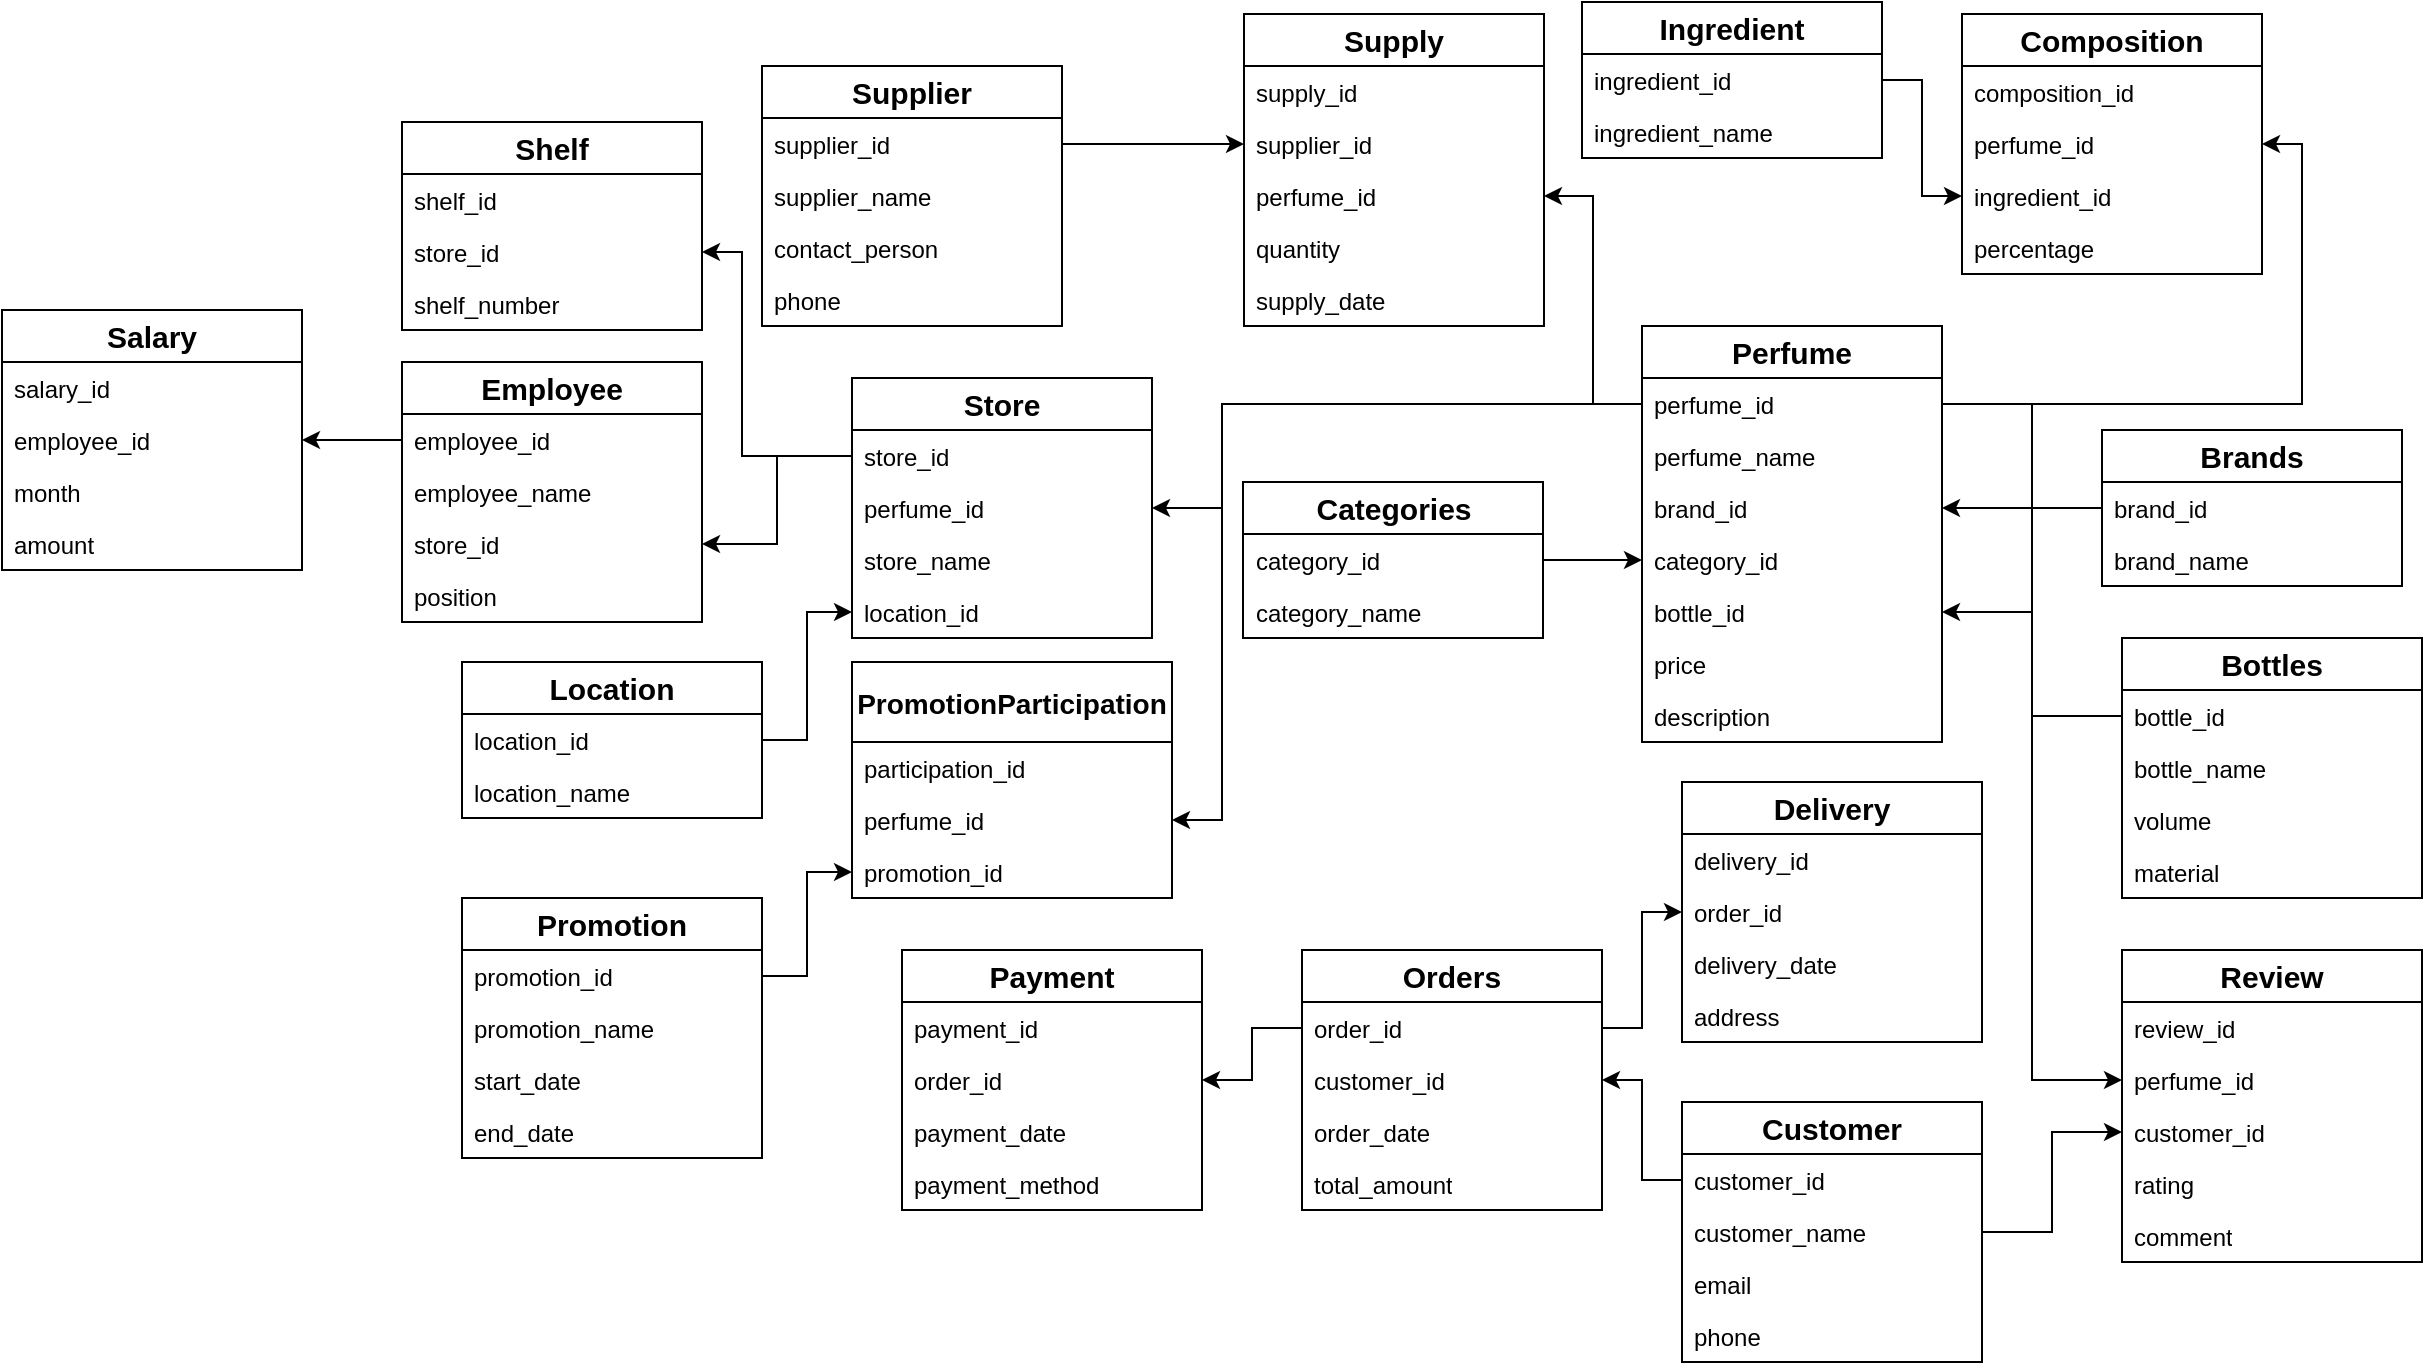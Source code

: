 <mxfile version="23.1.1" type="device">
  <diagram name="Страница — 1" id="Gbsxl66xJ5rbrWpzCi_W">
    <mxGraphModel dx="1938" dy="987" grid="1" gridSize="10" guides="1" tooltips="1" connect="1" arrows="1" fold="1" page="1" pageScale="1" pageWidth="827" pageHeight="1169" math="0" shadow="0">
      <root>
        <mxCell id="0" />
        <mxCell id="1" parent="0" />
        <mxCell id="EP35KJdqyoilTMJ6rfGE-5" value="Promotion" style="swimlane;fontStyle=1;childLayout=stackLayout;horizontal=1;startSize=26;fillColor=none;horizontalStack=0;resizeParent=1;resizeParentMax=0;resizeLast=0;collapsible=1;marginBottom=0;whiteSpace=wrap;html=1;fontSize=15;" vertex="1" parent="1">
          <mxGeometry x="700" y="538" width="150" height="130" as="geometry" />
        </mxCell>
        <mxCell id="EP35KJdqyoilTMJ6rfGE-6" value="promotion_id" style="text;strokeColor=none;fillColor=none;align=left;verticalAlign=top;spacingLeft=4;spacingRight=4;overflow=hidden;rotatable=0;points=[[0,0.5],[1,0.5]];portConstraint=eastwest;whiteSpace=wrap;html=1;" vertex="1" parent="EP35KJdqyoilTMJ6rfGE-5">
          <mxGeometry y="26" width="150" height="26" as="geometry" />
        </mxCell>
        <mxCell id="EP35KJdqyoilTMJ6rfGE-7" value="promotion_name" style="text;strokeColor=none;fillColor=none;align=left;verticalAlign=top;spacingLeft=4;spacingRight=4;overflow=hidden;rotatable=0;points=[[0,0.5],[1,0.5]];portConstraint=eastwest;whiteSpace=wrap;html=1;" vertex="1" parent="EP35KJdqyoilTMJ6rfGE-5">
          <mxGeometry y="52" width="150" height="26" as="geometry" />
        </mxCell>
        <mxCell id="EP35KJdqyoilTMJ6rfGE-8" value="start_date" style="text;strokeColor=none;fillColor=none;align=left;verticalAlign=top;spacingLeft=4;spacingRight=4;overflow=hidden;rotatable=0;points=[[0,0.5],[1,0.5]];portConstraint=eastwest;whiteSpace=wrap;html=1;" vertex="1" parent="EP35KJdqyoilTMJ6rfGE-5">
          <mxGeometry y="78" width="150" height="26" as="geometry" />
        </mxCell>
        <mxCell id="EP35KJdqyoilTMJ6rfGE-129" value="end_date" style="text;strokeColor=none;fillColor=none;align=left;verticalAlign=top;spacingLeft=4;spacingRight=4;overflow=hidden;rotatable=0;points=[[0,0.5],[1,0.5]];portConstraint=eastwest;whiteSpace=wrap;html=1;" vertex="1" parent="EP35KJdqyoilTMJ6rfGE-5">
          <mxGeometry y="104" width="150" height="26" as="geometry" />
        </mxCell>
        <mxCell id="EP35KJdqyoilTMJ6rfGE-9" value="Ingredient" style="swimlane;fontStyle=1;childLayout=stackLayout;horizontal=1;startSize=26;fillColor=none;horizontalStack=0;resizeParent=1;resizeParentMax=0;resizeLast=0;collapsible=1;marginBottom=0;whiteSpace=wrap;html=1;fontSize=15;" vertex="1" parent="1">
          <mxGeometry x="1260" y="90" width="150" height="78" as="geometry" />
        </mxCell>
        <mxCell id="EP35KJdqyoilTMJ6rfGE-10" value="ingredient_id" style="text;strokeColor=none;fillColor=none;align=left;verticalAlign=top;spacingLeft=4;spacingRight=4;overflow=hidden;rotatable=0;points=[[0,0.5],[1,0.5]];portConstraint=eastwest;whiteSpace=wrap;html=1;" vertex="1" parent="EP35KJdqyoilTMJ6rfGE-9">
          <mxGeometry y="26" width="150" height="26" as="geometry" />
        </mxCell>
        <mxCell id="EP35KJdqyoilTMJ6rfGE-11" value="ingredient_name" style="text;strokeColor=none;fillColor=none;align=left;verticalAlign=top;spacingLeft=4;spacingRight=4;overflow=hidden;rotatable=0;points=[[0,0.5],[1,0.5]];portConstraint=eastwest;whiteSpace=wrap;html=1;" vertex="1" parent="EP35KJdqyoilTMJ6rfGE-9">
          <mxGeometry y="52" width="150" height="26" as="geometry" />
        </mxCell>
        <mxCell id="EP35KJdqyoilTMJ6rfGE-13" value="Perfume" style="swimlane;fontStyle=1;childLayout=stackLayout;horizontal=1;startSize=26;fillColor=none;horizontalStack=0;resizeParent=1;resizeParentMax=0;resizeLast=0;collapsible=1;marginBottom=0;whiteSpace=wrap;html=1;fontSize=15;" vertex="1" parent="1">
          <mxGeometry x="1290" y="252" width="150" height="208" as="geometry" />
        </mxCell>
        <mxCell id="EP35KJdqyoilTMJ6rfGE-14" value="perfume_id" style="text;strokeColor=none;fillColor=none;align=left;verticalAlign=top;spacingLeft=4;spacingRight=4;overflow=hidden;rotatable=0;points=[[0,0.5],[1,0.5]];portConstraint=eastwest;whiteSpace=wrap;html=1;" vertex="1" parent="EP35KJdqyoilTMJ6rfGE-13">
          <mxGeometry y="26" width="150" height="26" as="geometry" />
        </mxCell>
        <mxCell id="EP35KJdqyoilTMJ6rfGE-15" value="perfume_name" style="text;strokeColor=none;fillColor=none;align=left;verticalAlign=top;spacingLeft=4;spacingRight=4;overflow=hidden;rotatable=0;points=[[0,0.5],[1,0.5]];portConstraint=eastwest;whiteSpace=wrap;html=1;" vertex="1" parent="EP35KJdqyoilTMJ6rfGE-13">
          <mxGeometry y="52" width="150" height="26" as="geometry" />
        </mxCell>
        <mxCell id="EP35KJdqyoilTMJ6rfGE-16" value="brand_id" style="text;strokeColor=none;fillColor=none;align=left;verticalAlign=top;spacingLeft=4;spacingRight=4;overflow=hidden;rotatable=0;points=[[0,0.5],[1,0.5]];portConstraint=eastwest;whiteSpace=wrap;html=1;" vertex="1" parent="EP35KJdqyoilTMJ6rfGE-13">
          <mxGeometry y="78" width="150" height="26" as="geometry" />
        </mxCell>
        <mxCell id="EP35KJdqyoilTMJ6rfGE-89" value="category_id" style="text;strokeColor=none;fillColor=none;align=left;verticalAlign=top;spacingLeft=4;spacingRight=4;overflow=hidden;rotatable=0;points=[[0,0.5],[1,0.5]];portConstraint=eastwest;whiteSpace=wrap;html=1;" vertex="1" parent="EP35KJdqyoilTMJ6rfGE-13">
          <mxGeometry y="104" width="150" height="26" as="geometry" />
        </mxCell>
        <mxCell id="EP35KJdqyoilTMJ6rfGE-133" value="bottle_id" style="text;strokeColor=none;fillColor=none;align=left;verticalAlign=top;spacingLeft=4;spacingRight=4;overflow=hidden;rotatable=0;points=[[0,0.5],[1,0.5]];portConstraint=eastwest;whiteSpace=wrap;html=1;" vertex="1" parent="EP35KJdqyoilTMJ6rfGE-13">
          <mxGeometry y="130" width="150" height="26" as="geometry" />
        </mxCell>
        <mxCell id="EP35KJdqyoilTMJ6rfGE-91" value="price" style="text;strokeColor=none;fillColor=none;align=left;verticalAlign=top;spacingLeft=4;spacingRight=4;overflow=hidden;rotatable=0;points=[[0,0.5],[1,0.5]];portConstraint=eastwest;whiteSpace=wrap;html=1;" vertex="1" parent="EP35KJdqyoilTMJ6rfGE-13">
          <mxGeometry y="156" width="150" height="26" as="geometry" />
        </mxCell>
        <mxCell id="EP35KJdqyoilTMJ6rfGE-92" value="description" style="text;strokeColor=none;fillColor=none;align=left;verticalAlign=top;spacingLeft=4;spacingRight=4;overflow=hidden;rotatable=0;points=[[0,0.5],[1,0.5]];portConstraint=eastwest;whiteSpace=wrap;html=1;" vertex="1" parent="EP35KJdqyoilTMJ6rfGE-13">
          <mxGeometry y="182" width="150" height="26" as="geometry" />
        </mxCell>
        <mxCell id="EP35KJdqyoilTMJ6rfGE-17" value="Shelf" style="swimlane;fontStyle=1;childLayout=stackLayout;horizontal=1;startSize=26;fillColor=none;horizontalStack=0;resizeParent=1;resizeParentMax=0;resizeLast=0;collapsible=1;marginBottom=0;whiteSpace=wrap;html=1;fontSize=15;" vertex="1" parent="1">
          <mxGeometry x="670" y="150" width="150" height="104" as="geometry" />
        </mxCell>
        <mxCell id="EP35KJdqyoilTMJ6rfGE-18" value="shelf_id" style="text;strokeColor=none;fillColor=none;align=left;verticalAlign=top;spacingLeft=4;spacingRight=4;overflow=hidden;rotatable=0;points=[[0,0.5],[1,0.5]];portConstraint=eastwest;whiteSpace=wrap;html=1;" vertex="1" parent="EP35KJdqyoilTMJ6rfGE-17">
          <mxGeometry y="26" width="150" height="26" as="geometry" />
        </mxCell>
        <mxCell id="EP35KJdqyoilTMJ6rfGE-19" value="store_id" style="text;strokeColor=none;fillColor=none;align=left;verticalAlign=top;spacingLeft=4;spacingRight=4;overflow=hidden;rotatable=0;points=[[0,0.5],[1,0.5]];portConstraint=eastwest;whiteSpace=wrap;html=1;" vertex="1" parent="EP35KJdqyoilTMJ6rfGE-17">
          <mxGeometry y="52" width="150" height="26" as="geometry" />
        </mxCell>
        <mxCell id="EP35KJdqyoilTMJ6rfGE-20" value="shelf_number" style="text;strokeColor=none;fillColor=none;align=left;verticalAlign=top;spacingLeft=4;spacingRight=4;overflow=hidden;rotatable=0;points=[[0,0.5],[1,0.5]];portConstraint=eastwest;whiteSpace=wrap;html=1;" vertex="1" parent="EP35KJdqyoilTMJ6rfGE-17">
          <mxGeometry y="78" width="150" height="26" as="geometry" />
        </mxCell>
        <mxCell id="EP35KJdqyoilTMJ6rfGE-21" value="Store" style="swimlane;fontStyle=1;childLayout=stackLayout;horizontal=1;startSize=26;fillColor=none;horizontalStack=0;resizeParent=1;resizeParentMax=0;resizeLast=0;collapsible=1;marginBottom=0;whiteSpace=wrap;html=1;fontSize=15;" vertex="1" parent="1">
          <mxGeometry x="895" y="278" width="150" height="130" as="geometry" />
        </mxCell>
        <mxCell id="EP35KJdqyoilTMJ6rfGE-22" value="store_id" style="text;strokeColor=none;fillColor=none;align=left;verticalAlign=top;spacingLeft=4;spacingRight=4;overflow=hidden;rotatable=0;points=[[0,0.5],[1,0.5]];portConstraint=eastwest;whiteSpace=wrap;html=1;" vertex="1" parent="EP35KJdqyoilTMJ6rfGE-21">
          <mxGeometry y="26" width="150" height="26" as="geometry" />
        </mxCell>
        <mxCell id="EP35KJdqyoilTMJ6rfGE-35" value="perfume_id" style="text;strokeColor=none;fillColor=none;align=left;verticalAlign=top;spacingLeft=4;spacingRight=4;overflow=hidden;rotatable=0;points=[[0,0.5],[1,0.5]];portConstraint=eastwest;whiteSpace=wrap;html=1;" vertex="1" parent="EP35KJdqyoilTMJ6rfGE-21">
          <mxGeometry y="52" width="150" height="26" as="geometry" />
        </mxCell>
        <mxCell id="EP35KJdqyoilTMJ6rfGE-23" value="store_name" style="text;strokeColor=none;fillColor=none;align=left;verticalAlign=top;spacingLeft=4;spacingRight=4;overflow=hidden;rotatable=0;points=[[0,0.5],[1,0.5]];portConstraint=eastwest;whiteSpace=wrap;html=1;" vertex="1" parent="EP35KJdqyoilTMJ6rfGE-21">
          <mxGeometry y="78" width="150" height="26" as="geometry" />
        </mxCell>
        <mxCell id="EP35KJdqyoilTMJ6rfGE-24" value="location_id" style="text;strokeColor=none;fillColor=none;align=left;verticalAlign=top;spacingLeft=4;spacingRight=4;overflow=hidden;rotatable=0;points=[[0,0.5],[1,0.5]];portConstraint=eastwest;whiteSpace=wrap;html=1;" vertex="1" parent="EP35KJdqyoilTMJ6rfGE-21">
          <mxGeometry y="104" width="150" height="26" as="geometry" />
        </mxCell>
        <mxCell id="EP35KJdqyoilTMJ6rfGE-25" value="&lt;font style=&quot;font-size: 14px;&quot;&gt;PromotionParticipation&lt;/font&gt;" style="swimlane;fontStyle=1;childLayout=stackLayout;horizontal=1;startSize=40;fillColor=none;horizontalStack=0;resizeParent=1;resizeParentMax=0;resizeLast=0;collapsible=1;marginBottom=0;whiteSpace=wrap;html=1;fontSize=15;" vertex="1" parent="1">
          <mxGeometry x="895" y="420" width="160" height="118" as="geometry" />
        </mxCell>
        <mxCell id="EP35KJdqyoilTMJ6rfGE-26" value="participation_id" style="text;strokeColor=none;fillColor=none;align=left;verticalAlign=top;spacingLeft=4;spacingRight=4;overflow=hidden;rotatable=0;points=[[0,0.5],[1,0.5]];portConstraint=eastwest;whiteSpace=wrap;html=1;" vertex="1" parent="EP35KJdqyoilTMJ6rfGE-25">
          <mxGeometry y="40" width="160" height="26" as="geometry" />
        </mxCell>
        <mxCell id="EP35KJdqyoilTMJ6rfGE-27" value="perfume_id" style="text;strokeColor=none;fillColor=none;align=left;verticalAlign=top;spacingLeft=4;spacingRight=4;overflow=hidden;rotatable=0;points=[[0,0.5],[1,0.5]];portConstraint=eastwest;whiteSpace=wrap;html=1;" vertex="1" parent="EP35KJdqyoilTMJ6rfGE-25">
          <mxGeometry y="66" width="160" height="26" as="geometry" />
        </mxCell>
        <mxCell id="EP35KJdqyoilTMJ6rfGE-28" value="promotion_id" style="text;strokeColor=none;fillColor=none;align=left;verticalAlign=top;spacingLeft=4;spacingRight=4;overflow=hidden;rotatable=0;points=[[0,0.5],[1,0.5]];portConstraint=eastwest;whiteSpace=wrap;html=1;" vertex="1" parent="EP35KJdqyoilTMJ6rfGE-25">
          <mxGeometry y="92" width="160" height="26" as="geometry" />
        </mxCell>
        <mxCell id="EP35KJdqyoilTMJ6rfGE-29" value="Delivery" style="swimlane;fontStyle=1;childLayout=stackLayout;horizontal=1;startSize=26;fillColor=none;horizontalStack=0;resizeParent=1;resizeParentMax=0;resizeLast=0;collapsible=1;marginBottom=0;whiteSpace=wrap;html=1;fontSize=15;" vertex="1" parent="1">
          <mxGeometry x="1310" y="480" width="150" height="130" as="geometry" />
        </mxCell>
        <mxCell id="EP35KJdqyoilTMJ6rfGE-30" value="delivery_id" style="text;strokeColor=none;fillColor=none;align=left;verticalAlign=top;spacingLeft=4;spacingRight=4;overflow=hidden;rotatable=0;points=[[0,0.5],[1,0.5]];portConstraint=eastwest;whiteSpace=wrap;html=1;" vertex="1" parent="EP35KJdqyoilTMJ6rfGE-29">
          <mxGeometry y="26" width="150" height="26" as="geometry" />
        </mxCell>
        <mxCell id="EP35KJdqyoilTMJ6rfGE-31" value="order_id" style="text;strokeColor=none;fillColor=none;align=left;verticalAlign=top;spacingLeft=4;spacingRight=4;overflow=hidden;rotatable=0;points=[[0,0.5],[1,0.5]];portConstraint=eastwest;whiteSpace=wrap;html=1;" vertex="1" parent="EP35KJdqyoilTMJ6rfGE-29">
          <mxGeometry y="52" width="150" height="26" as="geometry" />
        </mxCell>
        <mxCell id="EP35KJdqyoilTMJ6rfGE-32" value="delivery_date" style="text;strokeColor=none;fillColor=none;align=left;verticalAlign=top;spacingLeft=4;spacingRight=4;overflow=hidden;rotatable=0;points=[[0,0.5],[1,0.5]];portConstraint=eastwest;whiteSpace=wrap;html=1;" vertex="1" parent="EP35KJdqyoilTMJ6rfGE-29">
          <mxGeometry y="78" width="150" height="26" as="geometry" />
        </mxCell>
        <mxCell id="EP35KJdqyoilTMJ6rfGE-108" value="address" style="text;strokeColor=none;fillColor=none;align=left;verticalAlign=top;spacingLeft=4;spacingRight=4;overflow=hidden;rotatable=0;points=[[0,0.5],[1,0.5]];portConstraint=eastwest;whiteSpace=wrap;html=1;" vertex="1" parent="EP35KJdqyoilTMJ6rfGE-29">
          <mxGeometry y="104" width="150" height="26" as="geometry" />
        </mxCell>
        <mxCell id="EP35KJdqyoilTMJ6rfGE-33" value="Location" style="swimlane;fontStyle=1;childLayout=stackLayout;horizontal=1;startSize=26;fillColor=none;horizontalStack=0;resizeParent=1;resizeParentMax=0;resizeLast=0;collapsible=1;marginBottom=0;whiteSpace=wrap;html=1;fontSize=15;" vertex="1" parent="1">
          <mxGeometry x="700" y="420" width="150" height="78" as="geometry" />
        </mxCell>
        <mxCell id="EP35KJdqyoilTMJ6rfGE-34" value="location_id" style="text;strokeColor=none;fillColor=none;align=left;verticalAlign=top;spacingLeft=4;spacingRight=4;overflow=hidden;rotatable=0;points=[[0,0.5],[1,0.5]];portConstraint=eastwest;whiteSpace=wrap;html=1;" vertex="1" parent="EP35KJdqyoilTMJ6rfGE-33">
          <mxGeometry y="26" width="150" height="26" as="geometry" />
        </mxCell>
        <mxCell id="EP35KJdqyoilTMJ6rfGE-142" value="location_name" style="text;strokeColor=none;fillColor=none;align=left;verticalAlign=top;spacingLeft=4;spacingRight=4;overflow=hidden;rotatable=0;points=[[0,0.5],[1,0.5]];portConstraint=eastwest;whiteSpace=wrap;html=1;" vertex="1" parent="EP35KJdqyoilTMJ6rfGE-33">
          <mxGeometry y="52" width="150" height="26" as="geometry" />
        </mxCell>
        <mxCell id="EP35KJdqyoilTMJ6rfGE-37" value="Salary" style="swimlane;fontStyle=1;childLayout=stackLayout;horizontal=1;startSize=26;fillColor=none;horizontalStack=0;resizeParent=1;resizeParentMax=0;resizeLast=0;collapsible=1;marginBottom=0;whiteSpace=wrap;html=1;fontSize=15;" vertex="1" parent="1">
          <mxGeometry x="470" y="244" width="150" height="130" as="geometry" />
        </mxCell>
        <mxCell id="EP35KJdqyoilTMJ6rfGE-39" value="salary_id" style="text;strokeColor=none;fillColor=none;align=left;verticalAlign=top;spacingLeft=4;spacingRight=4;overflow=hidden;rotatable=0;points=[[0,0.5],[1,0.5]];portConstraint=eastwest;whiteSpace=wrap;html=1;" vertex="1" parent="EP35KJdqyoilTMJ6rfGE-37">
          <mxGeometry y="26" width="150" height="26" as="geometry" />
        </mxCell>
        <mxCell id="EP35KJdqyoilTMJ6rfGE-87" value="employee_id" style="text;strokeColor=none;fillColor=none;align=left;verticalAlign=top;spacingLeft=4;spacingRight=4;overflow=hidden;rotatable=0;points=[[0,0.5],[1,0.5]];portConstraint=eastwest;whiteSpace=wrap;html=1;" vertex="1" parent="EP35KJdqyoilTMJ6rfGE-37">
          <mxGeometry y="52" width="150" height="26" as="geometry" />
        </mxCell>
        <mxCell id="EP35KJdqyoilTMJ6rfGE-40" value="month" style="text;strokeColor=none;fillColor=none;align=left;verticalAlign=top;spacingLeft=4;spacingRight=4;overflow=hidden;rotatable=0;points=[[0,0.5],[1,0.5]];portConstraint=eastwest;whiteSpace=wrap;html=1;" vertex="1" parent="EP35KJdqyoilTMJ6rfGE-37">
          <mxGeometry y="78" width="150" height="26" as="geometry" />
        </mxCell>
        <mxCell id="EP35KJdqyoilTMJ6rfGE-118" value="amount" style="text;strokeColor=none;fillColor=none;align=left;verticalAlign=top;spacingLeft=4;spacingRight=4;overflow=hidden;rotatable=0;points=[[0,0.5],[1,0.5]];portConstraint=eastwest;whiteSpace=wrap;html=1;" vertex="1" parent="EP35KJdqyoilTMJ6rfGE-37">
          <mxGeometry y="104" width="150" height="26" as="geometry" />
        </mxCell>
        <mxCell id="EP35KJdqyoilTMJ6rfGE-41" value="Employee" style="swimlane;fontStyle=1;childLayout=stackLayout;horizontal=1;startSize=26;fillColor=none;horizontalStack=0;resizeParent=1;resizeParentMax=0;resizeLast=0;collapsible=1;marginBottom=0;whiteSpace=wrap;html=1;fontSize=15;" vertex="1" parent="1">
          <mxGeometry x="670" y="270" width="150" height="130" as="geometry" />
        </mxCell>
        <mxCell id="EP35KJdqyoilTMJ6rfGE-42" value="employee_id" style="text;strokeColor=none;fillColor=none;align=left;verticalAlign=top;spacingLeft=4;spacingRight=4;overflow=hidden;rotatable=0;points=[[0,0.5],[1,0.5]];portConstraint=eastwest;whiteSpace=wrap;html=1;" vertex="1" parent="EP35KJdqyoilTMJ6rfGE-41">
          <mxGeometry y="26" width="150" height="26" as="geometry" />
        </mxCell>
        <mxCell id="EP35KJdqyoilTMJ6rfGE-43" value="employee_name" style="text;strokeColor=none;fillColor=none;align=left;verticalAlign=top;spacingLeft=4;spacingRight=4;overflow=hidden;rotatable=0;points=[[0,0.5],[1,0.5]];portConstraint=eastwest;whiteSpace=wrap;html=1;" vertex="1" parent="EP35KJdqyoilTMJ6rfGE-41">
          <mxGeometry y="52" width="150" height="26" as="geometry" />
        </mxCell>
        <mxCell id="EP35KJdqyoilTMJ6rfGE-139" value="store_id" style="text;strokeColor=none;fillColor=none;align=left;verticalAlign=top;spacingLeft=4;spacingRight=4;overflow=hidden;rotatable=0;points=[[0,0.5],[1,0.5]];portConstraint=eastwest;whiteSpace=wrap;html=1;" vertex="1" parent="EP35KJdqyoilTMJ6rfGE-41">
          <mxGeometry y="78" width="150" height="26" as="geometry" />
        </mxCell>
        <mxCell id="EP35KJdqyoilTMJ6rfGE-44" value="position" style="text;strokeColor=none;fillColor=none;align=left;verticalAlign=top;spacingLeft=4;spacingRight=4;overflow=hidden;rotatable=0;points=[[0,0.5],[1,0.5]];portConstraint=eastwest;whiteSpace=wrap;html=1;" vertex="1" parent="EP35KJdqyoilTMJ6rfGE-41">
          <mxGeometry y="104" width="150" height="26" as="geometry" />
        </mxCell>
        <mxCell id="EP35KJdqyoilTMJ6rfGE-45" value="Orders" style="swimlane;fontStyle=1;childLayout=stackLayout;horizontal=1;startSize=26;fillColor=none;horizontalStack=0;resizeParent=1;resizeParentMax=0;resizeLast=0;collapsible=1;marginBottom=0;whiteSpace=wrap;html=1;fontSize=15;" vertex="1" parent="1">
          <mxGeometry x="1120" y="564" width="150" height="130" as="geometry" />
        </mxCell>
        <mxCell id="EP35KJdqyoilTMJ6rfGE-46" value="order_id" style="text;strokeColor=none;fillColor=none;align=left;verticalAlign=top;spacingLeft=4;spacingRight=4;overflow=hidden;rotatable=0;points=[[0,0.5],[1,0.5]];portConstraint=eastwest;whiteSpace=wrap;html=1;" vertex="1" parent="EP35KJdqyoilTMJ6rfGE-45">
          <mxGeometry y="26" width="150" height="26" as="geometry" />
        </mxCell>
        <mxCell id="EP35KJdqyoilTMJ6rfGE-47" value="customer_id" style="text;strokeColor=none;fillColor=none;align=left;verticalAlign=top;spacingLeft=4;spacingRight=4;overflow=hidden;rotatable=0;points=[[0,0.5],[1,0.5]];portConstraint=eastwest;whiteSpace=wrap;html=1;" vertex="1" parent="EP35KJdqyoilTMJ6rfGE-45">
          <mxGeometry y="52" width="150" height="26" as="geometry" />
        </mxCell>
        <mxCell id="EP35KJdqyoilTMJ6rfGE-48" value="order_date" style="text;strokeColor=none;fillColor=none;align=left;verticalAlign=top;spacingLeft=4;spacingRight=4;overflow=hidden;rotatable=0;points=[[0,0.5],[1,0.5]];portConstraint=eastwest;whiteSpace=wrap;html=1;" vertex="1" parent="EP35KJdqyoilTMJ6rfGE-45">
          <mxGeometry y="78" width="150" height="26" as="geometry" />
        </mxCell>
        <mxCell id="EP35KJdqyoilTMJ6rfGE-106" value="total_amount" style="text;strokeColor=none;fillColor=none;align=left;verticalAlign=top;spacingLeft=4;spacingRight=4;overflow=hidden;rotatable=0;points=[[0,0.5],[1,0.5]];portConstraint=eastwest;whiteSpace=wrap;html=1;" vertex="1" parent="EP35KJdqyoilTMJ6rfGE-45">
          <mxGeometry y="104" width="150" height="26" as="geometry" />
        </mxCell>
        <mxCell id="EP35KJdqyoilTMJ6rfGE-49" value="Bottles" style="swimlane;fontStyle=1;childLayout=stackLayout;horizontal=1;startSize=26;fillColor=none;horizontalStack=0;resizeParent=1;resizeParentMax=0;resizeLast=0;collapsible=1;marginBottom=0;whiteSpace=wrap;html=1;fontSize=15;" vertex="1" parent="1">
          <mxGeometry x="1530" y="408" width="150" height="130" as="geometry" />
        </mxCell>
        <mxCell id="EP35KJdqyoilTMJ6rfGE-50" value="bottle_id" style="text;strokeColor=none;fillColor=none;align=left;verticalAlign=top;spacingLeft=4;spacingRight=4;overflow=hidden;rotatable=0;points=[[0,0.5],[1,0.5]];portConstraint=eastwest;whiteSpace=wrap;html=1;" vertex="1" parent="EP35KJdqyoilTMJ6rfGE-49">
          <mxGeometry y="26" width="150" height="26" as="geometry" />
        </mxCell>
        <mxCell id="EP35KJdqyoilTMJ6rfGE-51" value="bottle_name" style="text;strokeColor=none;fillColor=none;align=left;verticalAlign=top;spacingLeft=4;spacingRight=4;overflow=hidden;rotatable=0;points=[[0,0.5],[1,0.5]];portConstraint=eastwest;whiteSpace=wrap;html=1;" vertex="1" parent="EP35KJdqyoilTMJ6rfGE-49">
          <mxGeometry y="52" width="150" height="26" as="geometry" />
        </mxCell>
        <mxCell id="EP35KJdqyoilTMJ6rfGE-52" value="volume" style="text;strokeColor=none;fillColor=none;align=left;verticalAlign=top;spacingLeft=4;spacingRight=4;overflow=hidden;rotatable=0;points=[[0,0.5],[1,0.5]];portConstraint=eastwest;whiteSpace=wrap;html=1;" vertex="1" parent="EP35KJdqyoilTMJ6rfGE-49">
          <mxGeometry y="78" width="150" height="26" as="geometry" />
        </mxCell>
        <mxCell id="EP35KJdqyoilTMJ6rfGE-95" value="material" style="text;strokeColor=none;fillColor=none;align=left;verticalAlign=top;spacingLeft=4;spacingRight=4;overflow=hidden;rotatable=0;points=[[0,0.5],[1,0.5]];portConstraint=eastwest;whiteSpace=wrap;html=1;" vertex="1" parent="EP35KJdqyoilTMJ6rfGE-49">
          <mxGeometry y="104" width="150" height="26" as="geometry" />
        </mxCell>
        <mxCell id="EP35KJdqyoilTMJ6rfGE-55" value="Brands" style="swimlane;fontStyle=1;childLayout=stackLayout;horizontal=1;startSize=26;fillColor=none;horizontalStack=0;resizeParent=1;resizeParentMax=0;resizeLast=0;collapsible=1;marginBottom=0;whiteSpace=wrap;html=1;fontSize=15;" vertex="1" parent="1">
          <mxGeometry x="1520" y="304" width="150" height="78" as="geometry" />
        </mxCell>
        <mxCell id="EP35KJdqyoilTMJ6rfGE-56" value="brand_id" style="text;strokeColor=none;fillColor=none;align=left;verticalAlign=top;spacingLeft=4;spacingRight=4;overflow=hidden;rotatable=0;points=[[0,0.5],[1,0.5]];portConstraint=eastwest;whiteSpace=wrap;html=1;" vertex="1" parent="EP35KJdqyoilTMJ6rfGE-55">
          <mxGeometry y="26" width="150" height="26" as="geometry" />
        </mxCell>
        <mxCell id="EP35KJdqyoilTMJ6rfGE-57" value="brand_name" style="text;strokeColor=none;fillColor=none;align=left;verticalAlign=top;spacingLeft=4;spacingRight=4;overflow=hidden;rotatable=0;points=[[0,0.5],[1,0.5]];portConstraint=eastwest;whiteSpace=wrap;html=1;" vertex="1" parent="EP35KJdqyoilTMJ6rfGE-55">
          <mxGeometry y="52" width="150" height="26" as="geometry" />
        </mxCell>
        <mxCell id="EP35KJdqyoilTMJ6rfGE-59" value="Categories" style="swimlane;fontStyle=1;childLayout=stackLayout;horizontal=1;startSize=26;fillColor=none;horizontalStack=0;resizeParent=1;resizeParentMax=0;resizeLast=0;collapsible=1;marginBottom=0;whiteSpace=wrap;html=1;fontSize=15;" vertex="1" parent="1">
          <mxGeometry x="1090.5" y="330" width="150" height="78" as="geometry" />
        </mxCell>
        <mxCell id="EP35KJdqyoilTMJ6rfGE-60" value="category_id" style="text;strokeColor=none;fillColor=none;align=left;verticalAlign=top;spacingLeft=4;spacingRight=4;overflow=hidden;rotatable=0;points=[[0,0.5],[1,0.5]];portConstraint=eastwest;whiteSpace=wrap;html=1;" vertex="1" parent="EP35KJdqyoilTMJ6rfGE-59">
          <mxGeometry y="26" width="150" height="26" as="geometry" />
        </mxCell>
        <mxCell id="EP35KJdqyoilTMJ6rfGE-61" value="category_name" style="text;strokeColor=none;fillColor=none;align=left;verticalAlign=top;spacingLeft=4;spacingRight=4;overflow=hidden;rotatable=0;points=[[0,0.5],[1,0.5]];portConstraint=eastwest;whiteSpace=wrap;html=1;" vertex="1" parent="EP35KJdqyoilTMJ6rfGE-59">
          <mxGeometry y="52" width="150" height="26" as="geometry" />
        </mxCell>
        <mxCell id="EP35KJdqyoilTMJ6rfGE-63" value="Customer" style="swimlane;fontStyle=1;childLayout=stackLayout;horizontal=1;startSize=26;fillColor=none;horizontalStack=0;resizeParent=1;resizeParentMax=0;resizeLast=0;collapsible=1;marginBottom=0;whiteSpace=wrap;html=1;fontSize=15;" vertex="1" parent="1">
          <mxGeometry x="1310" y="640" width="150" height="130" as="geometry" />
        </mxCell>
        <mxCell id="EP35KJdqyoilTMJ6rfGE-64" value="customer_id" style="text;strokeColor=none;fillColor=none;align=left;verticalAlign=top;spacingLeft=4;spacingRight=4;overflow=hidden;rotatable=0;points=[[0,0.5],[1,0.5]];portConstraint=eastwest;whiteSpace=wrap;html=1;" vertex="1" parent="EP35KJdqyoilTMJ6rfGE-63">
          <mxGeometry y="26" width="150" height="26" as="geometry" />
        </mxCell>
        <mxCell id="EP35KJdqyoilTMJ6rfGE-65" value="customer_name" style="text;strokeColor=none;fillColor=none;align=left;verticalAlign=top;spacingLeft=4;spacingRight=4;overflow=hidden;rotatable=0;points=[[0,0.5],[1,0.5]];portConstraint=eastwest;whiteSpace=wrap;html=1;" vertex="1" parent="EP35KJdqyoilTMJ6rfGE-63">
          <mxGeometry y="52" width="150" height="26" as="geometry" />
        </mxCell>
        <mxCell id="EP35KJdqyoilTMJ6rfGE-66" value="email" style="text;strokeColor=none;fillColor=none;align=left;verticalAlign=top;spacingLeft=4;spacingRight=4;overflow=hidden;rotatable=0;points=[[0,0.5],[1,0.5]];portConstraint=eastwest;whiteSpace=wrap;html=1;" vertex="1" parent="EP35KJdqyoilTMJ6rfGE-63">
          <mxGeometry y="78" width="150" height="26" as="geometry" />
        </mxCell>
        <mxCell id="EP35KJdqyoilTMJ6rfGE-101" value="phone" style="text;strokeColor=none;fillColor=none;align=left;verticalAlign=top;spacingLeft=4;spacingRight=4;overflow=hidden;rotatable=0;points=[[0,0.5],[1,0.5]];portConstraint=eastwest;whiteSpace=wrap;html=1;" vertex="1" parent="EP35KJdqyoilTMJ6rfGE-63">
          <mxGeometry y="104" width="150" height="26" as="geometry" />
        </mxCell>
        <mxCell id="EP35KJdqyoilTMJ6rfGE-67" value="Composition" style="swimlane;fontStyle=1;childLayout=stackLayout;horizontal=1;startSize=26;fillColor=none;horizontalStack=0;resizeParent=1;resizeParentMax=0;resizeLast=0;collapsible=1;marginBottom=0;whiteSpace=wrap;html=1;fontSize=15;" vertex="1" parent="1">
          <mxGeometry x="1450" y="96" width="150" height="130" as="geometry" />
        </mxCell>
        <mxCell id="EP35KJdqyoilTMJ6rfGE-68" value="composition_id" style="text;strokeColor=none;fillColor=none;align=left;verticalAlign=top;spacingLeft=4;spacingRight=4;overflow=hidden;rotatable=0;points=[[0,0.5],[1,0.5]];portConstraint=eastwest;whiteSpace=wrap;html=1;" vertex="1" parent="EP35KJdqyoilTMJ6rfGE-67">
          <mxGeometry y="26" width="150" height="26" as="geometry" />
        </mxCell>
        <mxCell id="EP35KJdqyoilTMJ6rfGE-69" value="perfume_id" style="text;strokeColor=none;fillColor=none;align=left;verticalAlign=top;spacingLeft=4;spacingRight=4;overflow=hidden;rotatable=0;points=[[0,0.5],[1,0.5]];portConstraint=eastwest;whiteSpace=wrap;html=1;" vertex="1" parent="EP35KJdqyoilTMJ6rfGE-67">
          <mxGeometry y="52" width="150" height="26" as="geometry" />
        </mxCell>
        <mxCell id="EP35KJdqyoilTMJ6rfGE-70" value="ingredient_id" style="text;strokeColor=none;fillColor=none;align=left;verticalAlign=top;spacingLeft=4;spacingRight=4;overflow=hidden;rotatable=0;points=[[0,0.5],[1,0.5]];portConstraint=eastwest;whiteSpace=wrap;html=1;" vertex="1" parent="EP35KJdqyoilTMJ6rfGE-67">
          <mxGeometry y="78" width="150" height="26" as="geometry" />
        </mxCell>
        <mxCell id="EP35KJdqyoilTMJ6rfGE-97" value="percentage" style="text;strokeColor=none;fillColor=none;align=left;verticalAlign=top;spacingLeft=4;spacingRight=4;overflow=hidden;rotatable=0;points=[[0,0.5],[1,0.5]];portConstraint=eastwest;whiteSpace=wrap;html=1;" vertex="1" parent="EP35KJdqyoilTMJ6rfGE-67">
          <mxGeometry y="104" width="150" height="26" as="geometry" />
        </mxCell>
        <mxCell id="EP35KJdqyoilTMJ6rfGE-71" value="Review" style="swimlane;fontStyle=1;childLayout=stackLayout;horizontal=1;startSize=26;fillColor=none;horizontalStack=0;resizeParent=1;resizeParentMax=0;resizeLast=0;collapsible=1;marginBottom=0;whiteSpace=wrap;html=1;fontSize=15;" vertex="1" parent="1">
          <mxGeometry x="1530" y="564" width="150" height="156" as="geometry" />
        </mxCell>
        <mxCell id="EP35KJdqyoilTMJ6rfGE-72" value="review_id" style="text;strokeColor=none;fillColor=none;align=left;verticalAlign=top;spacingLeft=4;spacingRight=4;overflow=hidden;rotatable=0;points=[[0,0.5],[1,0.5]];portConstraint=eastwest;whiteSpace=wrap;html=1;" vertex="1" parent="EP35KJdqyoilTMJ6rfGE-71">
          <mxGeometry y="26" width="150" height="26" as="geometry" />
        </mxCell>
        <mxCell id="EP35KJdqyoilTMJ6rfGE-73" value="perfume_id" style="text;strokeColor=none;fillColor=none;align=left;verticalAlign=top;spacingLeft=4;spacingRight=4;overflow=hidden;rotatable=0;points=[[0,0.5],[1,0.5]];portConstraint=eastwest;whiteSpace=wrap;html=1;" vertex="1" parent="EP35KJdqyoilTMJ6rfGE-71">
          <mxGeometry y="52" width="150" height="26" as="geometry" />
        </mxCell>
        <mxCell id="EP35KJdqyoilTMJ6rfGE-74" value="customer_id" style="text;strokeColor=none;fillColor=none;align=left;verticalAlign=top;spacingLeft=4;spacingRight=4;overflow=hidden;rotatable=0;points=[[0,0.5],[1,0.5]];portConstraint=eastwest;whiteSpace=wrap;html=1;" vertex="1" parent="EP35KJdqyoilTMJ6rfGE-71">
          <mxGeometry y="78" width="150" height="26" as="geometry" />
        </mxCell>
        <mxCell id="EP35KJdqyoilTMJ6rfGE-112" value="rating" style="text;strokeColor=none;fillColor=none;align=left;verticalAlign=top;spacingLeft=4;spacingRight=4;overflow=hidden;rotatable=0;points=[[0,0.5],[1,0.5]];portConstraint=eastwest;whiteSpace=wrap;html=1;" vertex="1" parent="EP35KJdqyoilTMJ6rfGE-71">
          <mxGeometry y="104" width="150" height="26" as="geometry" />
        </mxCell>
        <mxCell id="EP35KJdqyoilTMJ6rfGE-113" value="comment" style="text;strokeColor=none;fillColor=none;align=left;verticalAlign=top;spacingLeft=4;spacingRight=4;overflow=hidden;rotatable=0;points=[[0,0.5],[1,0.5]];portConstraint=eastwest;whiteSpace=wrap;html=1;" vertex="1" parent="EP35KJdqyoilTMJ6rfGE-71">
          <mxGeometry y="130" width="150" height="26" as="geometry" />
        </mxCell>
        <mxCell id="EP35KJdqyoilTMJ6rfGE-75" value="Payment" style="swimlane;fontStyle=1;childLayout=stackLayout;horizontal=1;startSize=26;fillColor=none;horizontalStack=0;resizeParent=1;resizeParentMax=0;resizeLast=0;collapsible=1;marginBottom=0;whiteSpace=wrap;html=1;fontSize=15;" vertex="1" parent="1">
          <mxGeometry x="920" y="564" width="150" height="130" as="geometry" />
        </mxCell>
        <mxCell id="EP35KJdqyoilTMJ6rfGE-76" value="payment_id" style="text;strokeColor=none;fillColor=none;align=left;verticalAlign=top;spacingLeft=4;spacingRight=4;overflow=hidden;rotatable=0;points=[[0,0.5],[1,0.5]];portConstraint=eastwest;whiteSpace=wrap;html=1;" vertex="1" parent="EP35KJdqyoilTMJ6rfGE-75">
          <mxGeometry y="26" width="150" height="26" as="geometry" />
        </mxCell>
        <mxCell id="EP35KJdqyoilTMJ6rfGE-77" value="order_id" style="text;strokeColor=none;fillColor=none;align=left;verticalAlign=top;spacingLeft=4;spacingRight=4;overflow=hidden;rotatable=0;points=[[0,0.5],[1,0.5]];portConstraint=eastwest;whiteSpace=wrap;html=1;" vertex="1" parent="EP35KJdqyoilTMJ6rfGE-75">
          <mxGeometry y="52" width="150" height="26" as="geometry" />
        </mxCell>
        <mxCell id="EP35KJdqyoilTMJ6rfGE-78" value="payment_date" style="text;strokeColor=none;fillColor=none;align=left;verticalAlign=top;spacingLeft=4;spacingRight=4;overflow=hidden;rotatable=0;points=[[0,0.5],[1,0.5]];portConstraint=eastwest;whiteSpace=wrap;html=1;" vertex="1" parent="EP35KJdqyoilTMJ6rfGE-75">
          <mxGeometry y="78" width="150" height="26" as="geometry" />
        </mxCell>
        <mxCell id="EP35KJdqyoilTMJ6rfGE-110" value="payment_method" style="text;strokeColor=none;fillColor=none;align=left;verticalAlign=top;spacingLeft=4;spacingRight=4;overflow=hidden;rotatable=0;points=[[0,0.5],[1,0.5]];portConstraint=eastwest;whiteSpace=wrap;html=1;" vertex="1" parent="EP35KJdqyoilTMJ6rfGE-75">
          <mxGeometry y="104" width="150" height="26" as="geometry" />
        </mxCell>
        <mxCell id="EP35KJdqyoilTMJ6rfGE-79" value="Supply" style="swimlane;fontStyle=1;childLayout=stackLayout;horizontal=1;startSize=26;fillColor=none;horizontalStack=0;resizeParent=1;resizeParentMax=0;resizeLast=0;collapsible=1;marginBottom=0;whiteSpace=wrap;html=1;fontSize=15;" vertex="1" parent="1">
          <mxGeometry x="1091" y="96" width="150" height="156" as="geometry" />
        </mxCell>
        <mxCell id="EP35KJdqyoilTMJ6rfGE-80" value="supply_id" style="text;strokeColor=none;fillColor=none;align=left;verticalAlign=top;spacingLeft=4;spacingRight=4;overflow=hidden;rotatable=0;points=[[0,0.5],[1,0.5]];portConstraint=eastwest;whiteSpace=wrap;html=1;" vertex="1" parent="EP35KJdqyoilTMJ6rfGE-79">
          <mxGeometry y="26" width="150" height="26" as="geometry" />
        </mxCell>
        <mxCell id="EP35KJdqyoilTMJ6rfGE-81" value="supplier_id" style="text;strokeColor=none;fillColor=none;align=left;verticalAlign=top;spacingLeft=4;spacingRight=4;overflow=hidden;rotatable=0;points=[[0,0.5],[1,0.5]];portConstraint=eastwest;whiteSpace=wrap;html=1;" vertex="1" parent="EP35KJdqyoilTMJ6rfGE-79">
          <mxGeometry y="52" width="150" height="26" as="geometry" />
        </mxCell>
        <mxCell id="EP35KJdqyoilTMJ6rfGE-82" value="perfume_id" style="text;strokeColor=none;fillColor=none;align=left;verticalAlign=top;spacingLeft=4;spacingRight=4;overflow=hidden;rotatable=0;points=[[0,0.5],[1,0.5]];portConstraint=eastwest;whiteSpace=wrap;html=1;" vertex="1" parent="EP35KJdqyoilTMJ6rfGE-79">
          <mxGeometry y="78" width="150" height="26" as="geometry" />
        </mxCell>
        <mxCell id="EP35KJdqyoilTMJ6rfGE-121" value="quantity" style="text;strokeColor=none;fillColor=none;align=left;verticalAlign=top;spacingLeft=4;spacingRight=4;overflow=hidden;rotatable=0;points=[[0,0.5],[1,0.5]];portConstraint=eastwest;whiteSpace=wrap;html=1;" vertex="1" parent="EP35KJdqyoilTMJ6rfGE-79">
          <mxGeometry y="104" width="150" height="26" as="geometry" />
        </mxCell>
        <mxCell id="EP35KJdqyoilTMJ6rfGE-122" value="supply_date" style="text;strokeColor=none;fillColor=none;align=left;verticalAlign=top;spacingLeft=4;spacingRight=4;overflow=hidden;rotatable=0;points=[[0,0.5],[1,0.5]];portConstraint=eastwest;whiteSpace=wrap;html=1;" vertex="1" parent="EP35KJdqyoilTMJ6rfGE-79">
          <mxGeometry y="130" width="150" height="26" as="geometry" />
        </mxCell>
        <mxCell id="EP35KJdqyoilTMJ6rfGE-83" value="Supplier" style="swimlane;fontStyle=1;childLayout=stackLayout;horizontal=1;startSize=26;fillColor=none;horizontalStack=0;resizeParent=1;resizeParentMax=0;resizeLast=0;collapsible=1;marginBottom=0;whiteSpace=wrap;html=1;fontSize=15;" vertex="1" parent="1">
          <mxGeometry x="850" y="122" width="150" height="130" as="geometry" />
        </mxCell>
        <mxCell id="EP35KJdqyoilTMJ6rfGE-84" value="supplier_id" style="text;strokeColor=none;fillColor=none;align=left;verticalAlign=top;spacingLeft=4;spacingRight=4;overflow=hidden;rotatable=0;points=[[0,0.5],[1,0.5]];portConstraint=eastwest;whiteSpace=wrap;html=1;" vertex="1" parent="EP35KJdqyoilTMJ6rfGE-83">
          <mxGeometry y="26" width="150" height="26" as="geometry" />
        </mxCell>
        <mxCell id="EP35KJdqyoilTMJ6rfGE-85" value="supplier_name" style="text;strokeColor=none;fillColor=none;align=left;verticalAlign=top;spacingLeft=4;spacingRight=4;overflow=hidden;rotatable=0;points=[[0,0.5],[1,0.5]];portConstraint=eastwest;whiteSpace=wrap;html=1;" vertex="1" parent="EP35KJdqyoilTMJ6rfGE-83">
          <mxGeometry y="52" width="150" height="26" as="geometry" />
        </mxCell>
        <mxCell id="EP35KJdqyoilTMJ6rfGE-86" value="contact_person" style="text;strokeColor=none;fillColor=none;align=left;verticalAlign=top;spacingLeft=4;spacingRight=4;overflow=hidden;rotatable=0;points=[[0,0.5],[1,0.5]];portConstraint=eastwest;whiteSpace=wrap;html=1;" vertex="1" parent="EP35KJdqyoilTMJ6rfGE-83">
          <mxGeometry y="78" width="150" height="26" as="geometry" />
        </mxCell>
        <mxCell id="EP35KJdqyoilTMJ6rfGE-120" value="phone" style="text;strokeColor=none;fillColor=none;align=left;verticalAlign=top;spacingLeft=4;spacingRight=4;overflow=hidden;rotatable=0;points=[[0,0.5],[1,0.5]];portConstraint=eastwest;whiteSpace=wrap;html=1;" vertex="1" parent="EP35KJdqyoilTMJ6rfGE-83">
          <mxGeometry y="104" width="150" height="26" as="geometry" />
        </mxCell>
        <mxCell id="EP35KJdqyoilTMJ6rfGE-93" style="edgeStyle=orthogonalEdgeStyle;rounded=0;orthogonalLoop=1;jettySize=auto;html=1;" edge="1" parent="1" source="EP35KJdqyoilTMJ6rfGE-60" target="EP35KJdqyoilTMJ6rfGE-89">
          <mxGeometry relative="1" as="geometry" />
        </mxCell>
        <mxCell id="EP35KJdqyoilTMJ6rfGE-100" style="edgeStyle=orthogonalEdgeStyle;rounded=0;orthogonalLoop=1;jettySize=auto;html=1;" edge="1" parent="1" source="EP35KJdqyoilTMJ6rfGE-10" target="EP35KJdqyoilTMJ6rfGE-70">
          <mxGeometry relative="1" as="geometry" />
        </mxCell>
        <mxCell id="EP35KJdqyoilTMJ6rfGE-107" style="edgeStyle=orthogonalEdgeStyle;rounded=0;orthogonalLoop=1;jettySize=auto;html=1;" edge="1" parent="1" source="EP35KJdqyoilTMJ6rfGE-64" target="EP35KJdqyoilTMJ6rfGE-47">
          <mxGeometry relative="1" as="geometry" />
        </mxCell>
        <mxCell id="EP35KJdqyoilTMJ6rfGE-109" style="edgeStyle=orthogonalEdgeStyle;rounded=0;orthogonalLoop=1;jettySize=auto;html=1;" edge="1" parent="1" source="EP35KJdqyoilTMJ6rfGE-46" target="EP35KJdqyoilTMJ6rfGE-31">
          <mxGeometry relative="1" as="geometry" />
        </mxCell>
        <mxCell id="EP35KJdqyoilTMJ6rfGE-111" style="edgeStyle=orthogonalEdgeStyle;rounded=0;orthogonalLoop=1;jettySize=auto;html=1;" edge="1" parent="1" source="EP35KJdqyoilTMJ6rfGE-46" target="EP35KJdqyoilTMJ6rfGE-77">
          <mxGeometry relative="1" as="geometry" />
        </mxCell>
        <mxCell id="EP35KJdqyoilTMJ6rfGE-114" style="edgeStyle=orthogonalEdgeStyle;rounded=0;orthogonalLoop=1;jettySize=auto;html=1;entryX=0;entryY=0.5;entryDx=0;entryDy=0;" edge="1" parent="1" source="EP35KJdqyoilTMJ6rfGE-14" target="EP35KJdqyoilTMJ6rfGE-73">
          <mxGeometry relative="1" as="geometry" />
        </mxCell>
        <mxCell id="EP35KJdqyoilTMJ6rfGE-119" style="edgeStyle=orthogonalEdgeStyle;rounded=0;orthogonalLoop=1;jettySize=auto;html=1;" edge="1" parent="1" source="EP35KJdqyoilTMJ6rfGE-42" target="EP35KJdqyoilTMJ6rfGE-87">
          <mxGeometry relative="1" as="geometry" />
        </mxCell>
        <mxCell id="EP35KJdqyoilTMJ6rfGE-123" style="edgeStyle=orthogonalEdgeStyle;rounded=0;orthogonalLoop=1;jettySize=auto;html=1;" edge="1" parent="1" source="EP35KJdqyoilTMJ6rfGE-84" target="EP35KJdqyoilTMJ6rfGE-81">
          <mxGeometry relative="1" as="geometry" />
        </mxCell>
        <mxCell id="EP35KJdqyoilTMJ6rfGE-124" style="edgeStyle=orthogonalEdgeStyle;rounded=0;orthogonalLoop=1;jettySize=auto;html=1;entryX=1;entryY=0.5;entryDx=0;entryDy=0;" edge="1" parent="1" source="EP35KJdqyoilTMJ6rfGE-14" target="EP35KJdqyoilTMJ6rfGE-82">
          <mxGeometry relative="1" as="geometry" />
        </mxCell>
        <mxCell id="EP35KJdqyoilTMJ6rfGE-125" style="edgeStyle=orthogonalEdgeStyle;rounded=0;orthogonalLoop=1;jettySize=auto;html=1;" edge="1" parent="1" source="EP35KJdqyoilTMJ6rfGE-22" target="EP35KJdqyoilTMJ6rfGE-19">
          <mxGeometry relative="1" as="geometry">
            <Array as="points">
              <mxPoint x="840" y="317" />
              <mxPoint x="840" y="215" />
            </Array>
          </mxGeometry>
        </mxCell>
        <mxCell id="EP35KJdqyoilTMJ6rfGE-130" style="edgeStyle=orthogonalEdgeStyle;rounded=0;orthogonalLoop=1;jettySize=auto;html=1;entryX=1;entryY=0.5;entryDx=0;entryDy=0;" edge="1" parent="1" source="EP35KJdqyoilTMJ6rfGE-14" target="EP35KJdqyoilTMJ6rfGE-27">
          <mxGeometry relative="1" as="geometry">
            <Array as="points">
              <mxPoint x="1080" y="291" />
              <mxPoint x="1080" y="499" />
            </Array>
          </mxGeometry>
        </mxCell>
        <mxCell id="EP35KJdqyoilTMJ6rfGE-131" style="edgeStyle=orthogonalEdgeStyle;rounded=0;orthogonalLoop=1;jettySize=auto;html=1;" edge="1" parent="1" source="EP35KJdqyoilTMJ6rfGE-6" target="EP35KJdqyoilTMJ6rfGE-28">
          <mxGeometry relative="1" as="geometry" />
        </mxCell>
        <mxCell id="EP35KJdqyoilTMJ6rfGE-136" style="edgeStyle=orthogonalEdgeStyle;rounded=0;orthogonalLoop=1;jettySize=auto;html=1;entryX=1;entryY=0.5;entryDx=0;entryDy=0;" edge="1" parent="1" source="EP35KJdqyoilTMJ6rfGE-50" target="EP35KJdqyoilTMJ6rfGE-133">
          <mxGeometry relative="1" as="geometry" />
        </mxCell>
        <mxCell id="EP35KJdqyoilTMJ6rfGE-137" style="edgeStyle=orthogonalEdgeStyle;rounded=0;orthogonalLoop=1;jettySize=auto;html=1;entryX=1;entryY=0.5;entryDx=0;entryDy=0;" edge="1" parent="1" source="EP35KJdqyoilTMJ6rfGE-56" target="EP35KJdqyoilTMJ6rfGE-16">
          <mxGeometry relative="1" as="geometry" />
        </mxCell>
        <mxCell id="EP35KJdqyoilTMJ6rfGE-138" style="edgeStyle=orthogonalEdgeStyle;rounded=0;orthogonalLoop=1;jettySize=auto;html=1;" edge="1" parent="1" source="EP35KJdqyoilTMJ6rfGE-65" target="EP35KJdqyoilTMJ6rfGE-74">
          <mxGeometry relative="1" as="geometry" />
        </mxCell>
        <mxCell id="EP35KJdqyoilTMJ6rfGE-140" style="edgeStyle=orthogonalEdgeStyle;rounded=0;orthogonalLoop=1;jettySize=auto;html=1;entryX=1;entryY=0.5;entryDx=0;entryDy=0;" edge="1" parent="1" source="EP35KJdqyoilTMJ6rfGE-22" target="EP35KJdqyoilTMJ6rfGE-139">
          <mxGeometry relative="1" as="geometry" />
        </mxCell>
        <mxCell id="EP35KJdqyoilTMJ6rfGE-141" style="edgeStyle=orthogonalEdgeStyle;rounded=0;orthogonalLoop=1;jettySize=auto;html=1;entryX=0;entryY=0.5;entryDx=0;entryDy=0;" edge="1" parent="1" source="EP35KJdqyoilTMJ6rfGE-34" target="EP35KJdqyoilTMJ6rfGE-24">
          <mxGeometry relative="1" as="geometry" />
        </mxCell>
        <mxCell id="EP35KJdqyoilTMJ6rfGE-143" style="edgeStyle=orthogonalEdgeStyle;rounded=0;orthogonalLoop=1;jettySize=auto;html=1;entryX=1;entryY=0.5;entryDx=0;entryDy=0;" edge="1" parent="1" source="EP35KJdqyoilTMJ6rfGE-14" target="EP35KJdqyoilTMJ6rfGE-35">
          <mxGeometry relative="1" as="geometry">
            <Array as="points">
              <mxPoint x="1080" y="291" />
              <mxPoint x="1080" y="343" />
            </Array>
          </mxGeometry>
        </mxCell>
        <mxCell id="EP35KJdqyoilTMJ6rfGE-144" style="edgeStyle=orthogonalEdgeStyle;rounded=0;orthogonalLoop=1;jettySize=auto;html=1;entryX=1;entryY=0.5;entryDx=0;entryDy=0;" edge="1" parent="1" source="EP35KJdqyoilTMJ6rfGE-14" target="EP35KJdqyoilTMJ6rfGE-69">
          <mxGeometry relative="1" as="geometry" />
        </mxCell>
      </root>
    </mxGraphModel>
  </diagram>
</mxfile>
